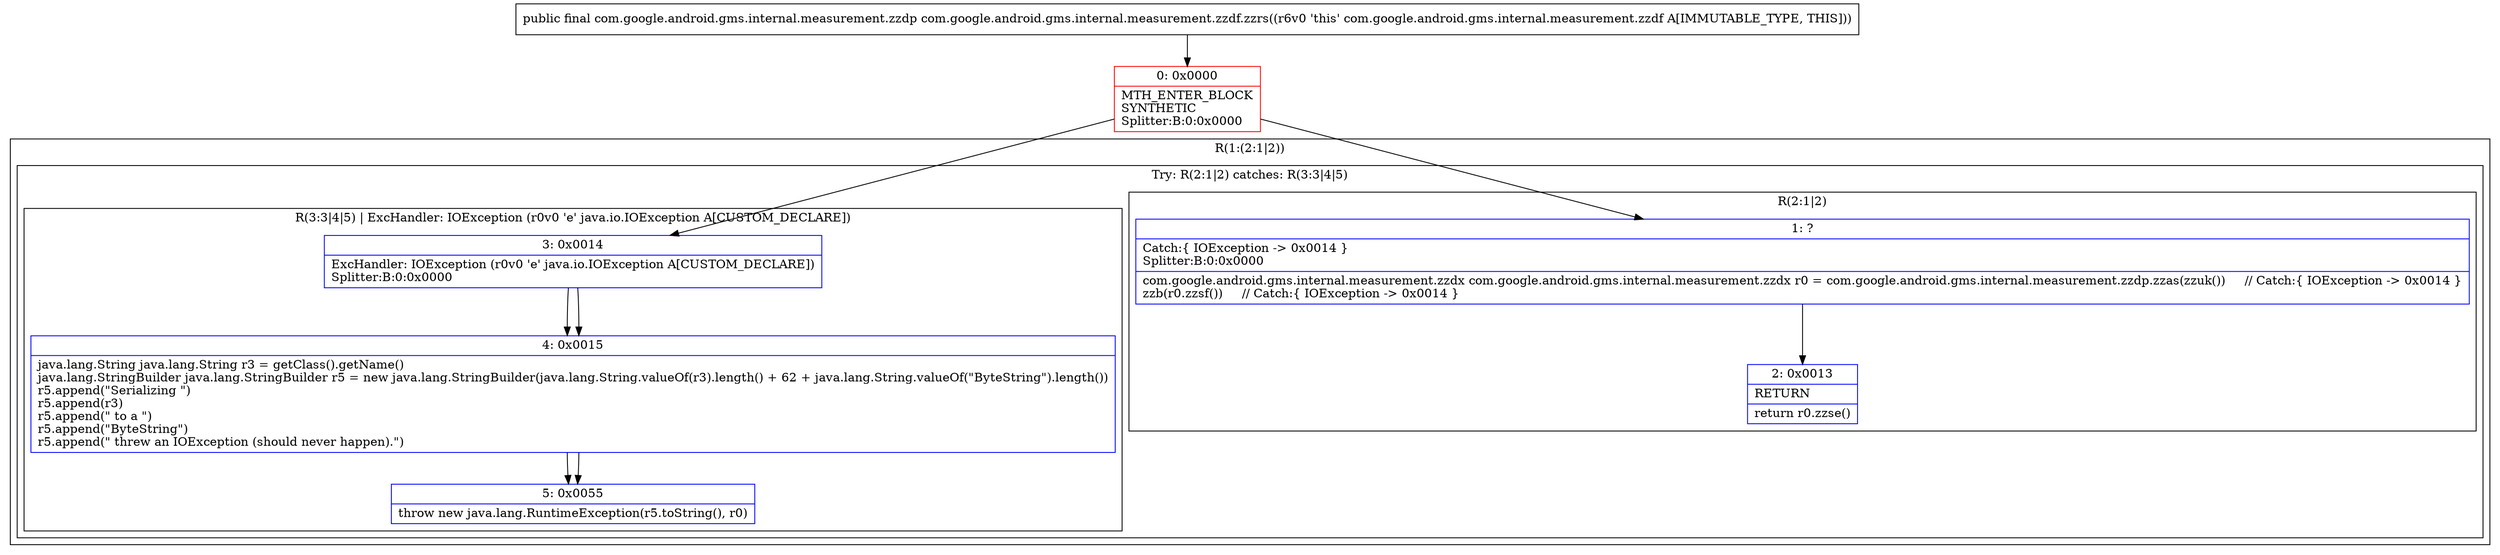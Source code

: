 digraph "CFG forcom.google.android.gms.internal.measurement.zzdf.zzrs()Lcom\/google\/android\/gms\/internal\/measurement\/zzdp;" {
subgraph cluster_Region_61792418 {
label = "R(1:(2:1|2))";
node [shape=record,color=blue];
subgraph cluster_TryCatchRegion_1909622193 {
label = "Try: R(2:1|2) catches: R(3:3|4|5)";
node [shape=record,color=blue];
subgraph cluster_Region_1837462232 {
label = "R(2:1|2)";
node [shape=record,color=blue];
Node_1 [shape=record,label="{1\:\ ?|Catch:\{ IOException \-\> 0x0014 \}\lSplitter:B:0:0x0000\l|com.google.android.gms.internal.measurement.zzdx com.google.android.gms.internal.measurement.zzdx r0 = com.google.android.gms.internal.measurement.zzdp.zzas(zzuk())     \/\/ Catch:\{ IOException \-\> 0x0014 \}\lzzb(r0.zzsf())     \/\/ Catch:\{ IOException \-\> 0x0014 \}\l}"];
Node_2 [shape=record,label="{2\:\ 0x0013|RETURN\l|return r0.zzse()\l}"];
}
subgraph cluster_Region_1889964183 {
label = "R(3:3|4|5) | ExcHandler: IOException (r0v0 'e' java.io.IOException A[CUSTOM_DECLARE])\l";
node [shape=record,color=blue];
Node_3 [shape=record,label="{3\:\ 0x0014|ExcHandler: IOException (r0v0 'e' java.io.IOException A[CUSTOM_DECLARE])\lSplitter:B:0:0x0000\l}"];
Node_4 [shape=record,label="{4\:\ 0x0015|java.lang.String java.lang.String r3 = getClass().getName()\ljava.lang.StringBuilder java.lang.StringBuilder r5 = new java.lang.StringBuilder(java.lang.String.valueOf(r3).length() + 62 + java.lang.String.valueOf(\"ByteString\").length())\lr5.append(\"Serializing \")\lr5.append(r3)\lr5.append(\" to a \")\lr5.append(\"ByteString\")\lr5.append(\" threw an IOException (should never happen).\")\l}"];
Node_5 [shape=record,label="{5\:\ 0x0055|throw new java.lang.RuntimeException(r5.toString(), r0)\l}"];
}
}
}
subgraph cluster_Region_1889964183 {
label = "R(3:3|4|5) | ExcHandler: IOException (r0v0 'e' java.io.IOException A[CUSTOM_DECLARE])\l";
node [shape=record,color=blue];
Node_3 [shape=record,label="{3\:\ 0x0014|ExcHandler: IOException (r0v0 'e' java.io.IOException A[CUSTOM_DECLARE])\lSplitter:B:0:0x0000\l}"];
Node_4 [shape=record,label="{4\:\ 0x0015|java.lang.String java.lang.String r3 = getClass().getName()\ljava.lang.StringBuilder java.lang.StringBuilder r5 = new java.lang.StringBuilder(java.lang.String.valueOf(r3).length() + 62 + java.lang.String.valueOf(\"ByteString\").length())\lr5.append(\"Serializing \")\lr5.append(r3)\lr5.append(\" to a \")\lr5.append(\"ByteString\")\lr5.append(\" threw an IOException (should never happen).\")\l}"];
Node_5 [shape=record,label="{5\:\ 0x0055|throw new java.lang.RuntimeException(r5.toString(), r0)\l}"];
}
Node_0 [shape=record,color=red,label="{0\:\ 0x0000|MTH_ENTER_BLOCK\lSYNTHETIC\lSplitter:B:0:0x0000\l}"];
MethodNode[shape=record,label="{public final com.google.android.gms.internal.measurement.zzdp com.google.android.gms.internal.measurement.zzdf.zzrs((r6v0 'this' com.google.android.gms.internal.measurement.zzdf A[IMMUTABLE_TYPE, THIS])) }"];
MethodNode -> Node_0;
Node_1 -> Node_2;
Node_3 -> Node_4;
Node_4 -> Node_5;
Node_3 -> Node_4;
Node_4 -> Node_5;
Node_0 -> Node_1;
Node_0 -> Node_3;
}


